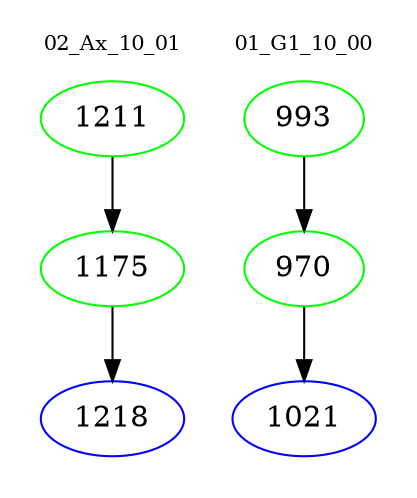digraph{
subgraph cluster_0 {
color = white
label = "02_Ax_10_01";
fontsize=10;
T0_1211 [label="1211", color="green"]
T0_1211 -> T0_1175 [color="black"]
T0_1175 [label="1175", color="green"]
T0_1175 -> T0_1218 [color="black"]
T0_1218 [label="1218", color="blue"]
}
subgraph cluster_1 {
color = white
label = "01_G1_10_00";
fontsize=10;
T1_993 [label="993", color="green"]
T1_993 -> T1_970 [color="black"]
T1_970 [label="970", color="green"]
T1_970 -> T1_1021 [color="black"]
T1_1021 [label="1021", color="blue"]
}
}
